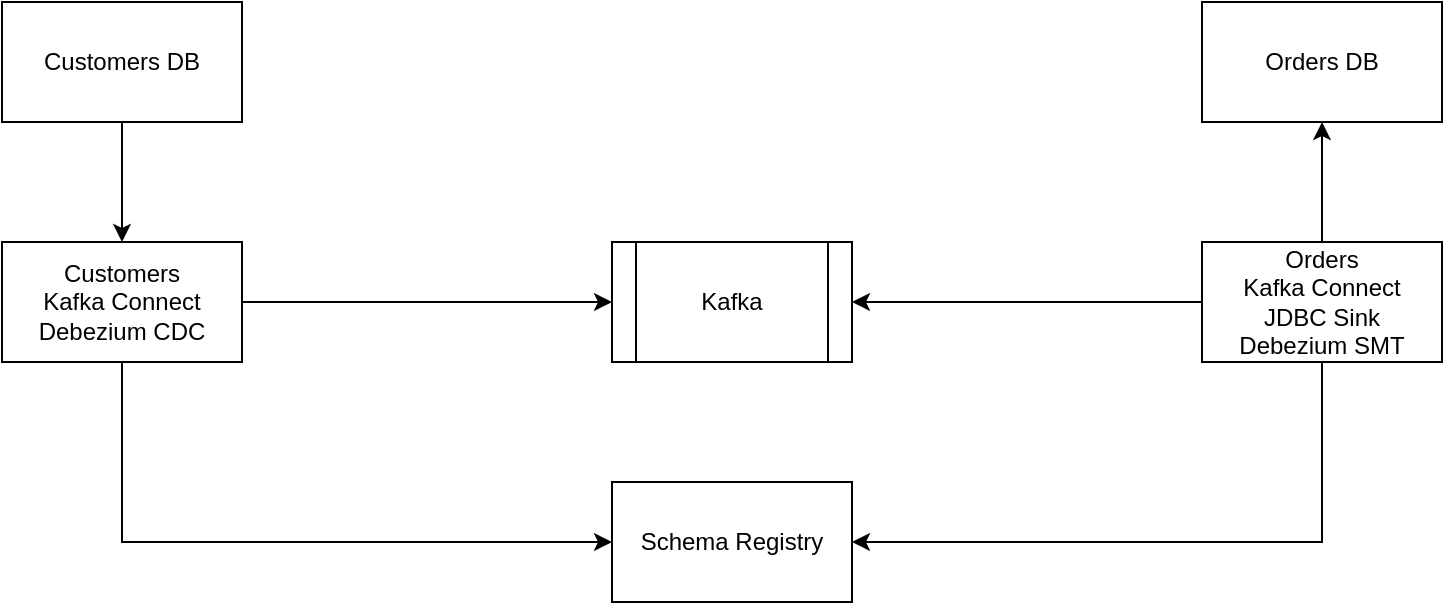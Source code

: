 <mxfile version="17.1.1" type="device"><diagram id="R2lEEEUBdFMjLlhIrx00" name="Page-1"><mxGraphModel dx="1298" dy="807" grid="1" gridSize="10" guides="1" tooltips="1" connect="1" arrows="1" fold="1" page="1" pageScale="1" pageWidth="850" pageHeight="1100" math="0" shadow="0" extFonts="Permanent Marker^https://fonts.googleapis.com/css?family=Permanent+Marker"><root><mxCell id="0"/><mxCell id="1" parent="0"/><mxCell id="Ofocwp00iY4Gwjtfw7hS-6" style="edgeStyle=orthogonalEdgeStyle;rounded=0;orthogonalLoop=1;jettySize=auto;html=1;exitX=0.5;exitY=1;exitDx=0;exitDy=0;entryX=0.5;entryY=0;entryDx=0;entryDy=0;" edge="1" parent="1" source="Ofocwp00iY4Gwjtfw7hS-1" target="Ofocwp00iY4Gwjtfw7hS-2"><mxGeometry relative="1" as="geometry"/></mxCell><mxCell id="Ofocwp00iY4Gwjtfw7hS-1" value="&lt;div&gt;Customers DB&lt;/div&gt;" style="rounded=0;whiteSpace=wrap;html=1;" vertex="1" parent="1"><mxGeometry x="60" y="80" width="120" height="60" as="geometry"/></mxCell><mxCell id="Ofocwp00iY4Gwjtfw7hS-7" style="edgeStyle=orthogonalEdgeStyle;rounded=0;orthogonalLoop=1;jettySize=auto;html=1;exitX=1;exitY=0.5;exitDx=0;exitDy=0;entryX=0;entryY=0.5;entryDx=0;entryDy=0;" edge="1" parent="1" source="Ofocwp00iY4Gwjtfw7hS-2" target="Ofocwp00iY4Gwjtfw7hS-3"><mxGeometry relative="1" as="geometry"/></mxCell><mxCell id="Ofocwp00iY4Gwjtfw7hS-11" style="edgeStyle=orthogonalEdgeStyle;rounded=0;orthogonalLoop=1;jettySize=auto;html=1;exitX=0.5;exitY=1;exitDx=0;exitDy=0;entryX=0;entryY=0.5;entryDx=0;entryDy=0;" edge="1" parent="1" source="Ofocwp00iY4Gwjtfw7hS-2" target="Ofocwp00iY4Gwjtfw7hS-10"><mxGeometry relative="1" as="geometry"/></mxCell><mxCell id="Ofocwp00iY4Gwjtfw7hS-2" value="&lt;div&gt;Customers&lt;/div&gt;&lt;div&gt;Kafka Connect&lt;/div&gt;&lt;div&gt;Debezium CDC&lt;br&gt;&lt;/div&gt;" style="rounded=0;whiteSpace=wrap;html=1;" vertex="1" parent="1"><mxGeometry x="60" y="200" width="120" height="60" as="geometry"/></mxCell><mxCell id="Ofocwp00iY4Gwjtfw7hS-3" value="Kafka" style="shape=process;whiteSpace=wrap;html=1;backgroundOutline=1;" vertex="1" parent="1"><mxGeometry x="365" y="200" width="120" height="60" as="geometry"/></mxCell><mxCell id="Ofocwp00iY4Gwjtfw7hS-4" value="Orders DB" style="rounded=0;whiteSpace=wrap;html=1;" vertex="1" parent="1"><mxGeometry x="660" y="80" width="120" height="60" as="geometry"/></mxCell><mxCell id="Ofocwp00iY4Gwjtfw7hS-8" style="edgeStyle=orthogonalEdgeStyle;rounded=0;orthogonalLoop=1;jettySize=auto;html=1;exitX=0;exitY=0.5;exitDx=0;exitDy=0;entryX=1;entryY=0.5;entryDx=0;entryDy=0;" edge="1" parent="1" source="Ofocwp00iY4Gwjtfw7hS-5" target="Ofocwp00iY4Gwjtfw7hS-3"><mxGeometry relative="1" as="geometry"/></mxCell><mxCell id="Ofocwp00iY4Gwjtfw7hS-9" style="edgeStyle=orthogonalEdgeStyle;rounded=0;orthogonalLoop=1;jettySize=auto;html=1;exitX=0.5;exitY=0;exitDx=0;exitDy=0;entryX=0.5;entryY=1;entryDx=0;entryDy=0;" edge="1" parent="1" source="Ofocwp00iY4Gwjtfw7hS-5" target="Ofocwp00iY4Gwjtfw7hS-4"><mxGeometry relative="1" as="geometry"/></mxCell><mxCell id="Ofocwp00iY4Gwjtfw7hS-13" style="edgeStyle=orthogonalEdgeStyle;rounded=0;orthogonalLoop=1;jettySize=auto;html=1;exitX=0.5;exitY=1;exitDx=0;exitDy=0;entryX=1;entryY=0.5;entryDx=0;entryDy=0;" edge="1" parent="1" source="Ofocwp00iY4Gwjtfw7hS-5" target="Ofocwp00iY4Gwjtfw7hS-10"><mxGeometry relative="1" as="geometry"/></mxCell><mxCell id="Ofocwp00iY4Gwjtfw7hS-5" value="&lt;div&gt;Orders&lt;/div&gt;&lt;div&gt;Kafka Connect&lt;/div&gt;&lt;div&gt;JDBC Sink&lt;/div&gt;&lt;div&gt;Debezium SMT&lt;br&gt;&lt;/div&gt;" style="rounded=0;whiteSpace=wrap;html=1;" vertex="1" parent="1"><mxGeometry x="660" y="200" width="120" height="60" as="geometry"/></mxCell><mxCell id="Ofocwp00iY4Gwjtfw7hS-10" value="Schema Registry" style="rounded=0;whiteSpace=wrap;html=1;" vertex="1" parent="1"><mxGeometry x="365" y="320" width="120" height="60" as="geometry"/></mxCell></root></mxGraphModel></diagram></mxfile>
